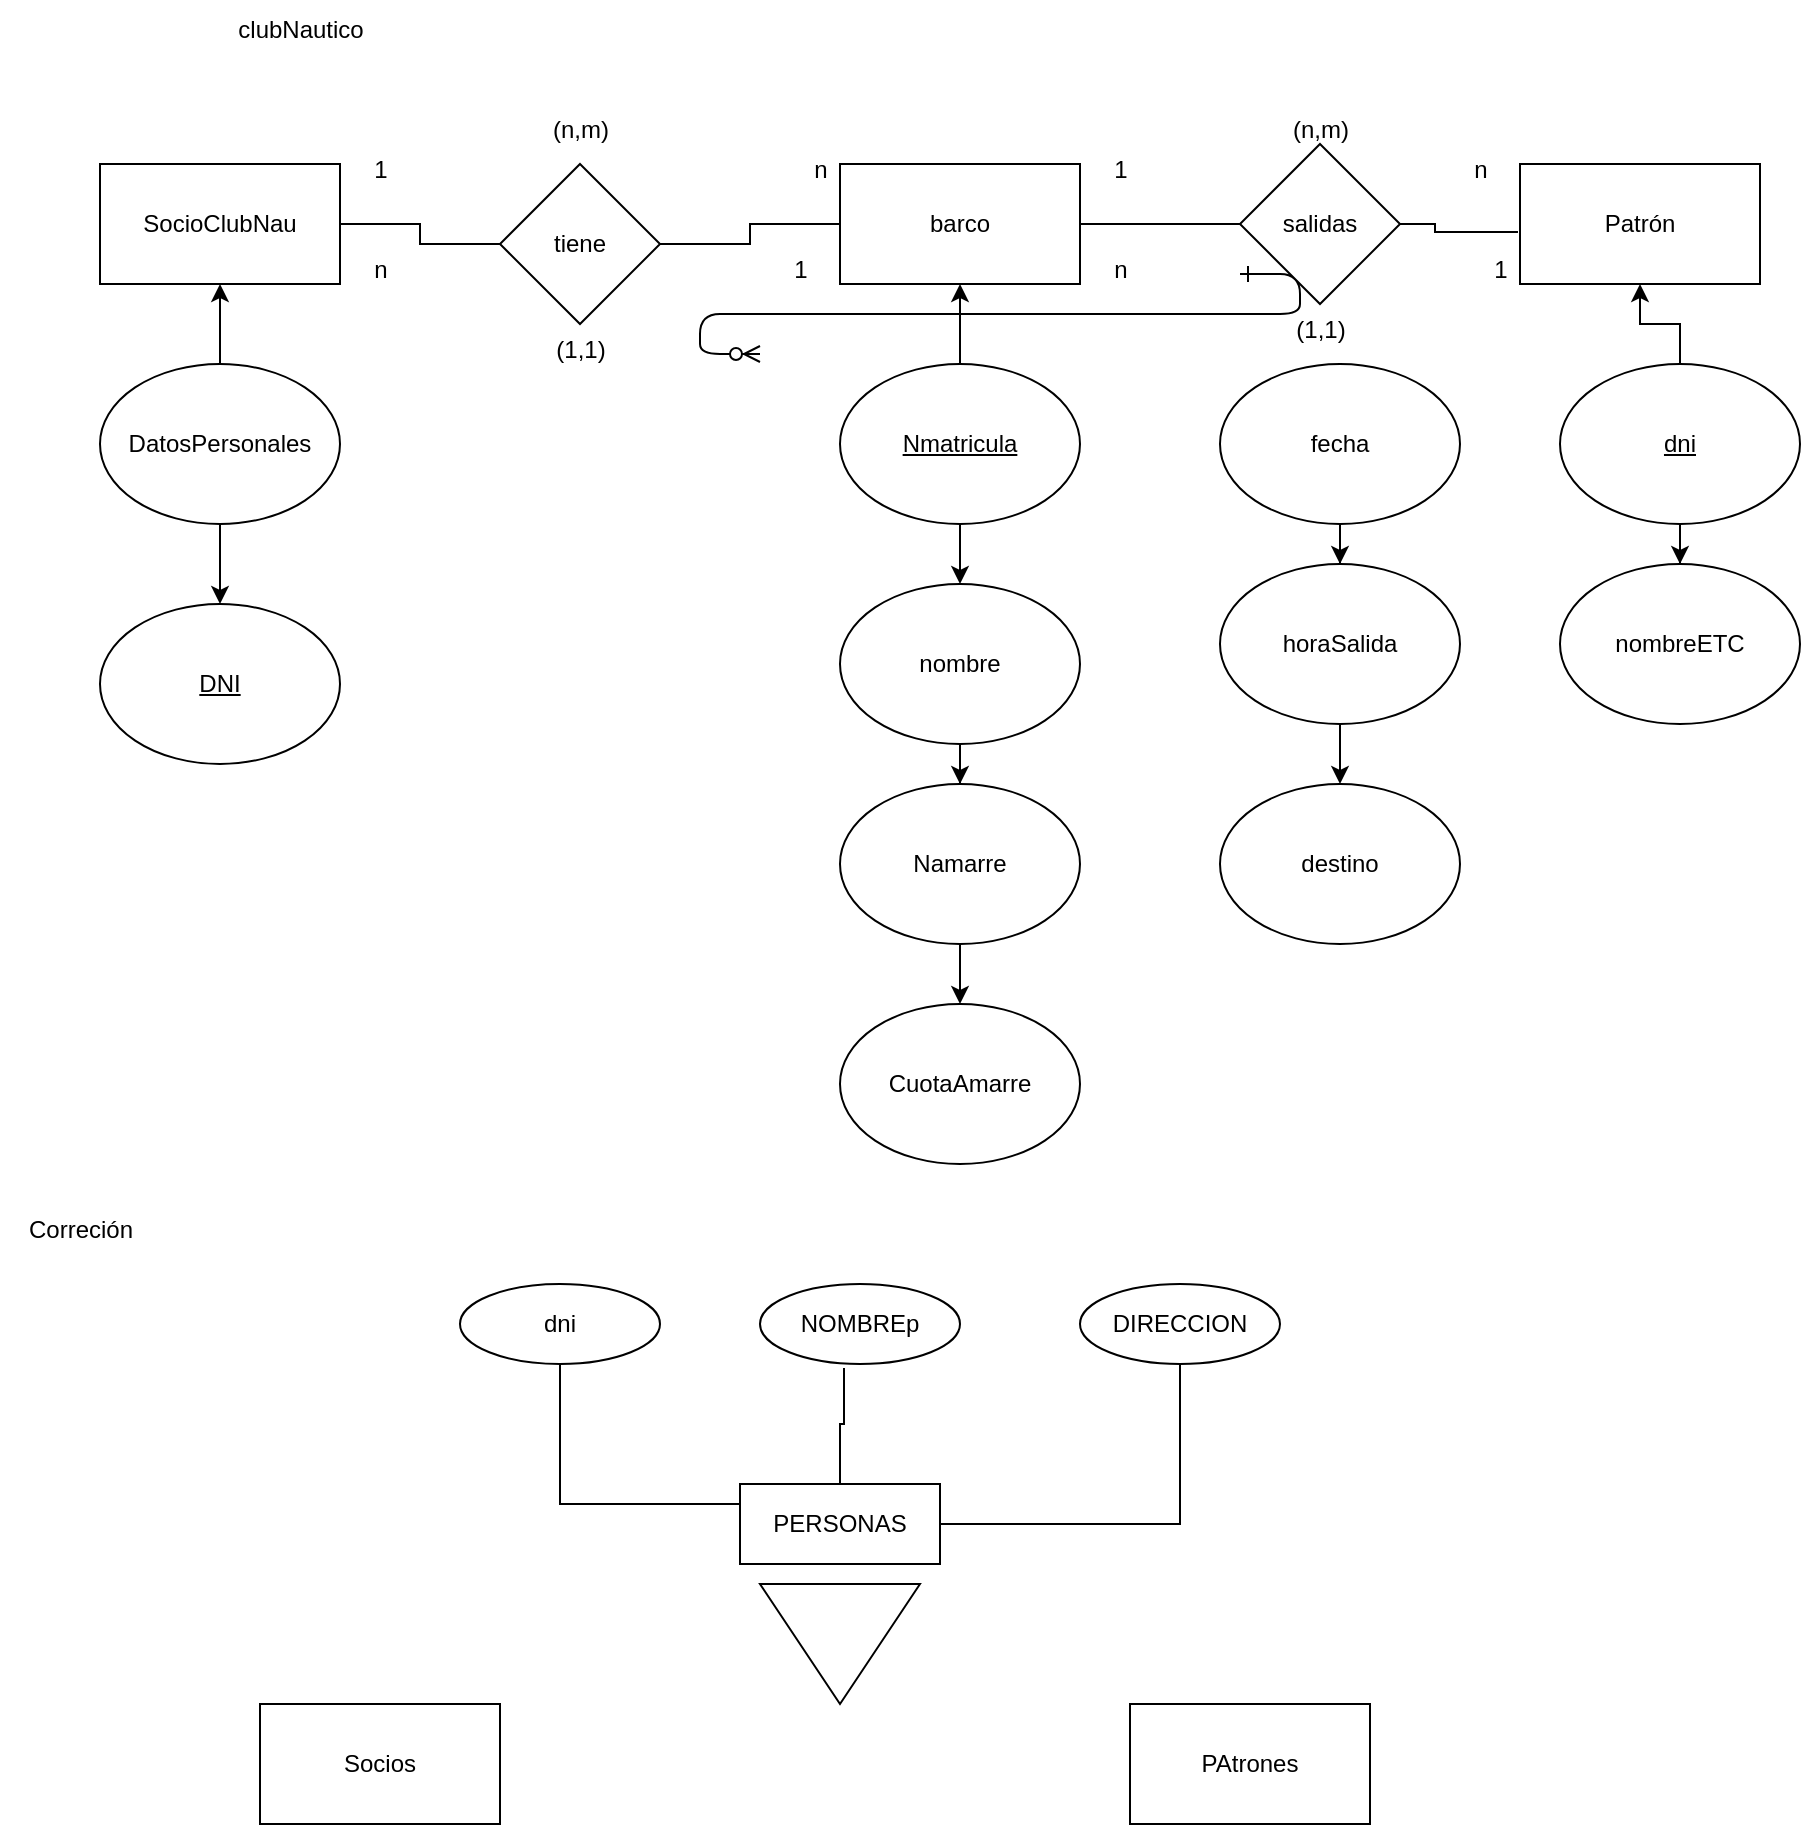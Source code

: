 <mxfile version="22.1.9" type="github">
  <diagram id="R2lEEEUBdFMjLlhIrx00" name="Page-1">
    <mxGraphModel dx="1106" dy="613" grid="1" gridSize="10" guides="1" tooltips="1" connect="1" arrows="1" fold="1" page="1" pageScale="1" pageWidth="850" pageHeight="1100" math="0" shadow="0" extFonts="Permanent Marker^https://fonts.googleapis.com/css?family=Permanent+Marker">
      <root>
        <mxCell id="0" />
        <mxCell id="1" parent="0" />
        <mxCell id="C-vyLk0tnHw3VtMMgP7b-12" value="" style="edgeStyle=entityRelationEdgeStyle;endArrow=ERzeroToMany;startArrow=ERone;endFill=1;startFill=0;" parent="1" target="C-vyLk0tnHw3VtMMgP7b-17" edge="1">
          <mxGeometry width="100" height="100" relative="1" as="geometry">
            <mxPoint x="700" y="165" as="sourcePoint" />
            <mxPoint x="460" y="205" as="targetPoint" />
          </mxGeometry>
        </mxCell>
        <mxCell id="46SeBuJy5Llym7Y0hIFG-1" value="SocioClubNau" style="whiteSpace=wrap;html=1;" vertex="1" parent="1">
          <mxGeometry x="130" y="110" width="120" height="60" as="geometry" />
        </mxCell>
        <mxCell id="46SeBuJy5Llym7Y0hIFG-37" value="" style="edgeStyle=orthogonalEdgeStyle;rounded=0;orthogonalLoop=1;jettySize=auto;html=1;" edge="1" parent="1" source="46SeBuJy5Llym7Y0hIFG-2" target="46SeBuJy5Llym7Y0hIFG-1">
          <mxGeometry relative="1" as="geometry" />
        </mxCell>
        <mxCell id="46SeBuJy5Llym7Y0hIFG-38" value="" style="edgeStyle=orthogonalEdgeStyle;rounded=0;orthogonalLoop=1;jettySize=auto;html=1;" edge="1" parent="1" source="46SeBuJy5Llym7Y0hIFG-2" target="46SeBuJy5Llym7Y0hIFG-3">
          <mxGeometry relative="1" as="geometry" />
        </mxCell>
        <mxCell id="46SeBuJy5Llym7Y0hIFG-2" value="DatosPersonales" style="ellipse;whiteSpace=wrap;html=1;" vertex="1" parent="1">
          <mxGeometry x="130" y="210" width="120" height="80" as="geometry" />
        </mxCell>
        <mxCell id="46SeBuJy5Llym7Y0hIFG-3" value="&lt;u&gt;DNI&lt;/u&gt;" style="ellipse;whiteSpace=wrap;html=1;" vertex="1" parent="1">
          <mxGeometry x="130" y="330" width="120" height="80" as="geometry" />
        </mxCell>
        <mxCell id="46SeBuJy5Llym7Y0hIFG-4" value="tiene" style="rhombus;whiteSpace=wrap;html=1;" vertex="1" parent="1">
          <mxGeometry x="330" y="110" width="80" height="80" as="geometry" />
        </mxCell>
        <mxCell id="46SeBuJy5Llym7Y0hIFG-5" value="barco" style="rounded=0;whiteSpace=wrap;html=1;" vertex="1" parent="1">
          <mxGeometry x="500" y="110" width="120" height="60" as="geometry" />
        </mxCell>
        <mxCell id="46SeBuJy5Llym7Y0hIFG-39" value="" style="edgeStyle=orthogonalEdgeStyle;rounded=0;orthogonalLoop=1;jettySize=auto;html=1;" edge="1" parent="1" source="46SeBuJy5Llym7Y0hIFG-6" target="46SeBuJy5Llym7Y0hIFG-5">
          <mxGeometry relative="1" as="geometry" />
        </mxCell>
        <mxCell id="46SeBuJy5Llym7Y0hIFG-40" value="" style="edgeStyle=orthogonalEdgeStyle;rounded=0;orthogonalLoop=1;jettySize=auto;html=1;" edge="1" parent="1" source="46SeBuJy5Llym7Y0hIFG-6" target="46SeBuJy5Llym7Y0hIFG-7">
          <mxGeometry relative="1" as="geometry" />
        </mxCell>
        <mxCell id="46SeBuJy5Llym7Y0hIFG-6" value="&lt;u&gt;Nmatricula&lt;/u&gt;" style="ellipse;whiteSpace=wrap;html=1;" vertex="1" parent="1">
          <mxGeometry x="500" y="210" width="120" height="80" as="geometry" />
        </mxCell>
        <mxCell id="46SeBuJy5Llym7Y0hIFG-41" value="" style="edgeStyle=orthogonalEdgeStyle;rounded=0;orthogonalLoop=1;jettySize=auto;html=1;" edge="1" parent="1" source="46SeBuJy5Llym7Y0hIFG-7" target="46SeBuJy5Llym7Y0hIFG-8">
          <mxGeometry relative="1" as="geometry" />
        </mxCell>
        <mxCell id="46SeBuJy5Llym7Y0hIFG-7" value="nombre" style="ellipse;whiteSpace=wrap;html=1;" vertex="1" parent="1">
          <mxGeometry x="500" y="320" width="120" height="80" as="geometry" />
        </mxCell>
        <mxCell id="46SeBuJy5Llym7Y0hIFG-42" value="" style="edgeStyle=orthogonalEdgeStyle;rounded=0;orthogonalLoop=1;jettySize=auto;html=1;" edge="1" parent="1" source="46SeBuJy5Llym7Y0hIFG-8" target="46SeBuJy5Llym7Y0hIFG-9">
          <mxGeometry relative="1" as="geometry" />
        </mxCell>
        <mxCell id="46SeBuJy5Llym7Y0hIFG-8" value="Namarre" style="ellipse;whiteSpace=wrap;html=1;" vertex="1" parent="1">
          <mxGeometry x="500" y="420" width="120" height="80" as="geometry" />
        </mxCell>
        <mxCell id="46SeBuJy5Llym7Y0hIFG-9" value="CuotaAmarre" style="ellipse;whiteSpace=wrap;html=1;" vertex="1" parent="1">
          <mxGeometry x="500" y="530" width="120" height="80" as="geometry" />
        </mxCell>
        <mxCell id="46SeBuJy5Llym7Y0hIFG-10" value="salidas" style="rhombus;whiteSpace=wrap;html=1;" vertex="1" parent="1">
          <mxGeometry x="700" y="100" width="80" height="80" as="geometry" />
        </mxCell>
        <mxCell id="46SeBuJy5Llym7Y0hIFG-11" value="Patrón" style="rounded=0;whiteSpace=wrap;html=1;" vertex="1" parent="1">
          <mxGeometry x="840" y="110" width="120" height="60" as="geometry" />
        </mxCell>
        <mxCell id="46SeBuJy5Llym7Y0hIFG-44" value="" style="edgeStyle=orthogonalEdgeStyle;rounded=0;orthogonalLoop=1;jettySize=auto;html=1;" edge="1" parent="1" source="46SeBuJy5Llym7Y0hIFG-12" target="46SeBuJy5Llym7Y0hIFG-13">
          <mxGeometry relative="1" as="geometry" />
        </mxCell>
        <mxCell id="46SeBuJy5Llym7Y0hIFG-12" value="fecha" style="ellipse;whiteSpace=wrap;html=1;" vertex="1" parent="1">
          <mxGeometry x="690" y="210" width="120" height="80" as="geometry" />
        </mxCell>
        <mxCell id="46SeBuJy5Llym7Y0hIFG-43" value="" style="edgeStyle=orthogonalEdgeStyle;rounded=0;orthogonalLoop=1;jettySize=auto;html=1;" edge="1" parent="1" source="46SeBuJy5Llym7Y0hIFG-13" target="46SeBuJy5Llym7Y0hIFG-14">
          <mxGeometry relative="1" as="geometry" />
        </mxCell>
        <mxCell id="46SeBuJy5Llym7Y0hIFG-13" value="horaSalida" style="ellipse;whiteSpace=wrap;html=1;" vertex="1" parent="1">
          <mxGeometry x="690" y="310" width="120" height="80" as="geometry" />
        </mxCell>
        <mxCell id="46SeBuJy5Llym7Y0hIFG-14" value="destino" style="ellipse;whiteSpace=wrap;html=1;" vertex="1" parent="1">
          <mxGeometry x="690" y="420" width="120" height="80" as="geometry" />
        </mxCell>
        <mxCell id="46SeBuJy5Llym7Y0hIFG-45" value="" style="edgeStyle=orthogonalEdgeStyle;rounded=0;orthogonalLoop=1;jettySize=auto;html=1;" edge="1" parent="1" source="46SeBuJy5Llym7Y0hIFG-15" target="46SeBuJy5Llym7Y0hIFG-16">
          <mxGeometry relative="1" as="geometry" />
        </mxCell>
        <mxCell id="46SeBuJy5Llym7Y0hIFG-46" value="" style="edgeStyle=orthogonalEdgeStyle;rounded=0;orthogonalLoop=1;jettySize=auto;html=1;" edge="1" parent="1" source="46SeBuJy5Llym7Y0hIFG-15" target="46SeBuJy5Llym7Y0hIFG-11">
          <mxGeometry relative="1" as="geometry" />
        </mxCell>
        <mxCell id="46SeBuJy5Llym7Y0hIFG-15" value="&lt;u&gt;dni&lt;/u&gt;" style="ellipse;whiteSpace=wrap;html=1;" vertex="1" parent="1">
          <mxGeometry x="860" y="210" width="120" height="80" as="geometry" />
        </mxCell>
        <mxCell id="46SeBuJy5Llym7Y0hIFG-16" value="nombreETC" style="ellipse;whiteSpace=wrap;html=1;" vertex="1" parent="1">
          <mxGeometry x="860" y="310" width="120" height="80" as="geometry" />
        </mxCell>
        <mxCell id="46SeBuJy5Llym7Y0hIFG-17" value="1" style="text;html=1;align=center;verticalAlign=middle;resizable=0;points=[];autosize=1;strokeColor=none;fillColor=none;" vertex="1" parent="1">
          <mxGeometry x="255" y="98" width="30" height="30" as="geometry" />
        </mxCell>
        <mxCell id="46SeBuJy5Llym7Y0hIFG-18" value="n" style="text;html=1;align=center;verticalAlign=middle;resizable=0;points=[];autosize=1;strokeColor=none;fillColor=none;" vertex="1" parent="1">
          <mxGeometry x="475" y="98" width="30" height="30" as="geometry" />
        </mxCell>
        <mxCell id="46SeBuJy5Llym7Y0hIFG-19" value="1" style="text;html=1;align=center;verticalAlign=middle;resizable=0;points=[];autosize=1;strokeColor=none;fillColor=none;" vertex="1" parent="1">
          <mxGeometry x="465" y="148" width="30" height="30" as="geometry" />
        </mxCell>
        <mxCell id="46SeBuJy5Llym7Y0hIFG-20" value="n" style="text;html=1;align=center;verticalAlign=middle;resizable=0;points=[];autosize=1;strokeColor=none;fillColor=none;" vertex="1" parent="1">
          <mxGeometry x="255" y="148" width="30" height="30" as="geometry" />
        </mxCell>
        <mxCell id="46SeBuJy5Llym7Y0hIFG-21" value="(n,m)" style="text;html=1;align=center;verticalAlign=middle;resizable=0;points=[];autosize=1;strokeColor=none;fillColor=none;" vertex="1" parent="1">
          <mxGeometry x="345" y="78" width="50" height="30" as="geometry" />
        </mxCell>
        <mxCell id="46SeBuJy5Llym7Y0hIFG-22" value="(1,1)" style="text;html=1;align=center;verticalAlign=middle;resizable=0;points=[];autosize=1;strokeColor=none;fillColor=none;" vertex="1" parent="1">
          <mxGeometry x="345" y="188" width="50" height="30" as="geometry" />
        </mxCell>
        <mxCell id="46SeBuJy5Llym7Y0hIFG-23" value="1" style="text;html=1;align=center;verticalAlign=middle;resizable=0;points=[];autosize=1;strokeColor=none;fillColor=none;" vertex="1" parent="1">
          <mxGeometry x="625" y="98" width="30" height="30" as="geometry" />
        </mxCell>
        <mxCell id="46SeBuJy5Llym7Y0hIFG-24" value="n" style="text;html=1;align=center;verticalAlign=middle;resizable=0;points=[];autosize=1;strokeColor=none;fillColor=none;" vertex="1" parent="1">
          <mxGeometry x="805" y="98" width="30" height="30" as="geometry" />
        </mxCell>
        <mxCell id="46SeBuJy5Llym7Y0hIFG-25" value="1" style="text;html=1;align=center;verticalAlign=middle;resizable=0;points=[];autosize=1;strokeColor=none;fillColor=none;" vertex="1" parent="1">
          <mxGeometry x="815" y="148" width="30" height="30" as="geometry" />
        </mxCell>
        <mxCell id="46SeBuJy5Llym7Y0hIFG-26" value="n" style="text;html=1;align=center;verticalAlign=middle;resizable=0;points=[];autosize=1;strokeColor=none;fillColor=none;" vertex="1" parent="1">
          <mxGeometry x="625" y="148" width="30" height="30" as="geometry" />
        </mxCell>
        <mxCell id="46SeBuJy5Llym7Y0hIFG-27" value="(n,m)" style="text;html=1;align=center;verticalAlign=middle;resizable=0;points=[];autosize=1;strokeColor=none;fillColor=none;" vertex="1" parent="1">
          <mxGeometry x="715" y="78" width="50" height="30" as="geometry" />
        </mxCell>
        <mxCell id="46SeBuJy5Llym7Y0hIFG-28" value="(1,1)" style="text;html=1;align=center;verticalAlign=middle;resizable=0;points=[];autosize=1;strokeColor=none;fillColor=none;" vertex="1" parent="1">
          <mxGeometry x="715" y="178" width="50" height="30" as="geometry" />
        </mxCell>
        <mxCell id="46SeBuJy5Llym7Y0hIFG-30" value="" style="endArrow=none;html=1;rounded=0;edgeStyle=orthogonalEdgeStyle;exitX=1;exitY=0.5;exitDx=0;exitDy=0;entryX=0;entryY=0.5;entryDx=0;entryDy=0;" edge="1" parent="1" source="46SeBuJy5Llym7Y0hIFG-1" target="46SeBuJy5Llym7Y0hIFG-4">
          <mxGeometry relative="1" as="geometry">
            <mxPoint x="340" y="380" as="sourcePoint" />
            <mxPoint x="500" y="380" as="targetPoint" />
          </mxGeometry>
        </mxCell>
        <mxCell id="46SeBuJy5Llym7Y0hIFG-31" value="" style="endArrow=none;html=1;rounded=0;edgeStyle=orthogonalEdgeStyle;exitX=1;exitY=0.5;exitDx=0;exitDy=0;entryX=0;entryY=0.5;entryDx=0;entryDy=0;" edge="1" parent="1" source="46SeBuJy5Llym7Y0hIFG-4" target="46SeBuJy5Llym7Y0hIFG-5">
          <mxGeometry relative="1" as="geometry">
            <mxPoint x="320" y="290" as="sourcePoint" />
            <mxPoint x="480" y="290" as="targetPoint" />
          </mxGeometry>
        </mxCell>
        <mxCell id="46SeBuJy5Llym7Y0hIFG-32" value="" style="endArrow=none;html=1;rounded=0;edgeStyle=orthogonalEdgeStyle;exitX=1;exitY=0.5;exitDx=0;exitDy=0;entryX=0;entryY=0.5;entryDx=0;entryDy=0;" edge="1" parent="1" source="46SeBuJy5Llym7Y0hIFG-5" target="46SeBuJy5Llym7Y0hIFG-10">
          <mxGeometry relative="1" as="geometry">
            <mxPoint x="340" y="380" as="sourcePoint" />
            <mxPoint x="500" y="380" as="targetPoint" />
          </mxGeometry>
        </mxCell>
        <mxCell id="46SeBuJy5Llym7Y0hIFG-34" value="" style="endArrow=none;html=1;rounded=0;edgeStyle=orthogonalEdgeStyle;exitX=1;exitY=0.5;exitDx=0;exitDy=0;entryX=0.8;entryY=-0.133;entryDx=0;entryDy=0;entryPerimeter=0;" edge="1" parent="1" source="46SeBuJy5Llym7Y0hIFG-10" target="46SeBuJy5Llym7Y0hIFG-25">
          <mxGeometry relative="1" as="geometry">
            <mxPoint x="340" y="380" as="sourcePoint" />
            <mxPoint x="500" y="380" as="targetPoint" />
          </mxGeometry>
        </mxCell>
        <mxCell id="46SeBuJy5Llym7Y0hIFG-47" value="clubNautico" style="text;html=1;align=center;verticalAlign=middle;resizable=0;points=[];autosize=1;strokeColor=none;fillColor=none;" vertex="1" parent="1">
          <mxGeometry x="185" y="28" width="90" height="30" as="geometry" />
        </mxCell>
        <mxCell id="46SeBuJy5Llym7Y0hIFG-48" value="Correción" style="text;html=1;align=center;verticalAlign=middle;resizable=0;points=[];autosize=1;strokeColor=none;fillColor=none;" vertex="1" parent="1">
          <mxGeometry x="80" y="628" width="80" height="30" as="geometry" />
        </mxCell>
        <mxCell id="46SeBuJy5Llym7Y0hIFG-49" value="PERSONAS" style="whiteSpace=wrap;html=1;align=center;" vertex="1" parent="1">
          <mxGeometry x="450" y="770" width="100" height="40" as="geometry" />
        </mxCell>
        <mxCell id="46SeBuJy5Llym7Y0hIFG-50" value="dni" style="ellipse;whiteSpace=wrap;html=1;align=center;" vertex="1" parent="1">
          <mxGeometry x="310" y="670" width="100" height="40" as="geometry" />
        </mxCell>
        <mxCell id="46SeBuJy5Llym7Y0hIFG-51" value="NOMBREp" style="ellipse;whiteSpace=wrap;html=1;align=center;" vertex="1" parent="1">
          <mxGeometry x="460" y="670" width="100" height="40" as="geometry" />
        </mxCell>
        <mxCell id="46SeBuJy5Llym7Y0hIFG-52" value="DIRECCION" style="ellipse;whiteSpace=wrap;html=1;align=center;" vertex="1" parent="1">
          <mxGeometry x="620" y="670" width="100" height="40" as="geometry" />
        </mxCell>
        <mxCell id="46SeBuJy5Llym7Y0hIFG-53" value="" style="endArrow=none;html=1;rounded=0;edgeStyle=orthogonalEdgeStyle;exitX=0.5;exitY=1;exitDx=0;exitDy=0;entryX=0;entryY=0.25;entryDx=0;entryDy=0;" edge="1" parent="1" source="46SeBuJy5Llym7Y0hIFG-50" target="46SeBuJy5Llym7Y0hIFG-49">
          <mxGeometry relative="1" as="geometry">
            <mxPoint x="410" y="770" as="sourcePoint" />
            <mxPoint x="570" y="770" as="targetPoint" />
          </mxGeometry>
        </mxCell>
        <mxCell id="46SeBuJy5Llym7Y0hIFG-54" value="" style="endArrow=none;html=1;rounded=0;edgeStyle=orthogonalEdgeStyle;exitX=0.42;exitY=1.05;exitDx=0;exitDy=0;exitPerimeter=0;entryX=0.5;entryY=0;entryDx=0;entryDy=0;" edge="1" parent="1" source="46SeBuJy5Llym7Y0hIFG-51" target="46SeBuJy5Llym7Y0hIFG-49">
          <mxGeometry relative="1" as="geometry">
            <mxPoint x="410" y="770" as="sourcePoint" />
            <mxPoint x="500" y="760" as="targetPoint" />
          </mxGeometry>
        </mxCell>
        <mxCell id="46SeBuJy5Llym7Y0hIFG-55" value="" style="endArrow=none;html=1;rounded=0;edgeStyle=orthogonalEdgeStyle;entryX=0.5;entryY=1;entryDx=0;entryDy=0;exitX=1;exitY=0.5;exitDx=0;exitDy=0;" edge="1" parent="1" source="46SeBuJy5Llym7Y0hIFG-49" target="46SeBuJy5Llym7Y0hIFG-52">
          <mxGeometry relative="1" as="geometry">
            <mxPoint x="410" y="770" as="sourcePoint" />
            <mxPoint x="570" y="770" as="targetPoint" />
          </mxGeometry>
        </mxCell>
        <mxCell id="46SeBuJy5Llym7Y0hIFG-56" value="" style="triangle;whiteSpace=wrap;html=1;direction=south;" vertex="1" parent="1">
          <mxGeometry x="460" y="820" width="80" height="60" as="geometry" />
        </mxCell>
        <mxCell id="46SeBuJy5Llym7Y0hIFG-57" value="Socios" style="rounded=0;whiteSpace=wrap;html=1;" vertex="1" parent="1">
          <mxGeometry x="210" y="880" width="120" height="60" as="geometry" />
        </mxCell>
        <mxCell id="46SeBuJy5Llym7Y0hIFG-58" value="PAtrones" style="rounded=0;whiteSpace=wrap;html=1;" vertex="1" parent="1">
          <mxGeometry x="645" y="880" width="120" height="60" as="geometry" />
        </mxCell>
      </root>
    </mxGraphModel>
  </diagram>
</mxfile>

